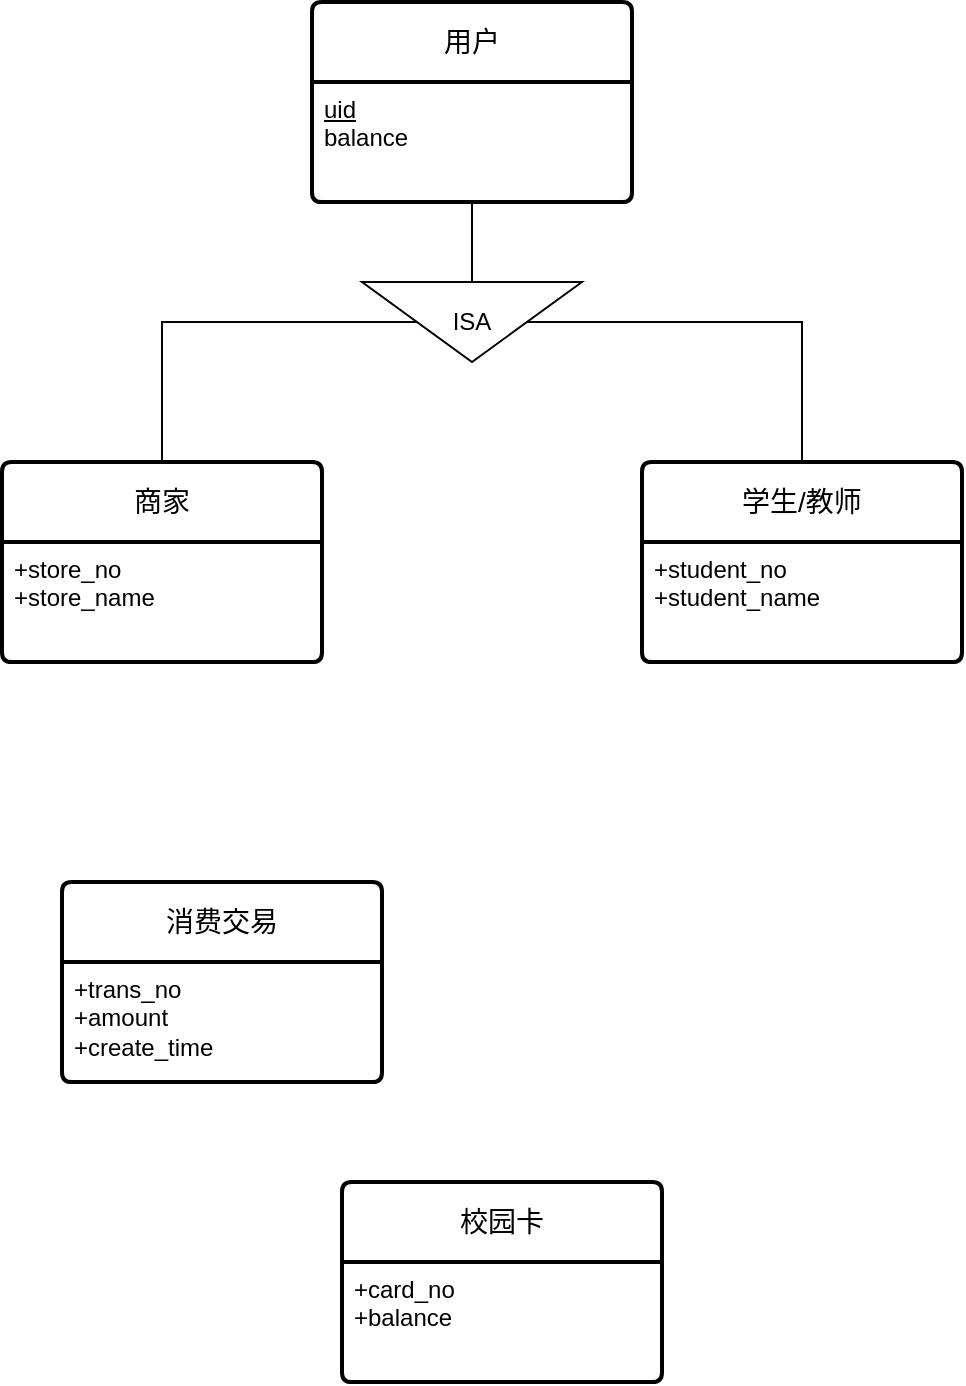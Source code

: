 <mxfile version="24.7.4">
  <diagram name="第 1 页" id="tQ-AfsL5KjRh9j0H5AqX">
    <mxGraphModel dx="796" dy="595" grid="1" gridSize="10" guides="1" tooltips="1" connect="1" arrows="1" fold="1" page="1" pageScale="1" pageWidth="827" pageHeight="1169" math="0" shadow="0">
      <root>
        <mxCell id="0" />
        <mxCell id="1" parent="0" />
        <mxCell id="bsNTXk9c0rtr0lj0yAxJ-3" value="商家" style="swimlane;childLayout=stackLayout;horizontal=1;startSize=40;horizontalStack=0;rounded=1;fontSize=14;fontStyle=0;strokeWidth=2;resizeParent=0;resizeLast=1;shadow=0;dashed=0;align=center;arcSize=4;whiteSpace=wrap;html=1;" vertex="1" parent="1">
          <mxGeometry x="120" y="340" width="160" height="100" as="geometry" />
        </mxCell>
        <mxCell id="bsNTXk9c0rtr0lj0yAxJ-4" value="+store_no&lt;br&gt;+store_name" style="align=left;strokeColor=none;fillColor=none;spacingLeft=4;fontSize=12;verticalAlign=top;resizable=0;rotatable=0;part=1;html=1;" vertex="1" parent="bsNTXk9c0rtr0lj0yAxJ-3">
          <mxGeometry y="40" width="160" height="60" as="geometry" />
        </mxCell>
        <mxCell id="bsNTXk9c0rtr0lj0yAxJ-5" value="校园卡" style="swimlane;childLayout=stackLayout;horizontal=1;startSize=40;horizontalStack=0;rounded=1;fontSize=14;fontStyle=0;strokeWidth=2;resizeParent=0;resizeLast=1;shadow=0;dashed=0;align=center;arcSize=4;whiteSpace=wrap;html=1;" vertex="1" parent="1">
          <mxGeometry x="290" y="700" width="160" height="100" as="geometry">
            <mxRectangle x="280" y="340" width="80" height="50" as="alternateBounds" />
          </mxGeometry>
        </mxCell>
        <mxCell id="bsNTXk9c0rtr0lj0yAxJ-6" value="+card_no&lt;br&gt;+balance" style="align=left;strokeColor=none;fillColor=none;spacingLeft=4;fontSize=12;verticalAlign=top;resizable=0;rotatable=0;part=1;html=1;" vertex="1" parent="bsNTXk9c0rtr0lj0yAxJ-5">
          <mxGeometry y="40" width="160" height="60" as="geometry" />
        </mxCell>
        <mxCell id="bsNTXk9c0rtr0lj0yAxJ-7" value="用户" style="swimlane;childLayout=stackLayout;horizontal=1;startSize=40;horizontalStack=0;rounded=1;fontSize=14;fontStyle=0;strokeWidth=2;resizeParent=0;resizeLast=1;shadow=0;dashed=0;align=center;arcSize=4;whiteSpace=wrap;html=1;" vertex="1" parent="1">
          <mxGeometry x="275" y="110" width="160" height="100" as="geometry">
            <mxRectangle x="280" y="340" width="80" height="50" as="alternateBounds" />
          </mxGeometry>
        </mxCell>
        <mxCell id="bsNTXk9c0rtr0lj0yAxJ-8" value="&lt;u&gt;uid&lt;/u&gt;&lt;br&gt;balance" style="align=left;strokeColor=none;fillColor=none;spacingLeft=4;fontSize=12;verticalAlign=top;resizable=0;rotatable=0;part=1;html=1;" vertex="1" parent="bsNTXk9c0rtr0lj0yAxJ-7">
          <mxGeometry y="40" width="160" height="60" as="geometry" />
        </mxCell>
        <mxCell id="bsNTXk9c0rtr0lj0yAxJ-9" value="学生/教师" style="swimlane;childLayout=stackLayout;horizontal=1;startSize=40;horizontalStack=0;rounded=1;fontSize=14;fontStyle=0;strokeWidth=2;resizeParent=0;resizeLast=1;shadow=0;dashed=0;align=center;arcSize=4;whiteSpace=wrap;html=1;" vertex="1" parent="1">
          <mxGeometry x="440" y="340" width="160" height="100" as="geometry" />
        </mxCell>
        <mxCell id="bsNTXk9c0rtr0lj0yAxJ-11" value="+student_no&lt;br&gt;+student_name" style="align=left;strokeColor=none;fillColor=none;spacingLeft=4;fontSize=12;verticalAlign=top;resizable=0;rotatable=0;part=1;html=1;" vertex="1" parent="bsNTXk9c0rtr0lj0yAxJ-9">
          <mxGeometry y="40" width="160" height="60" as="geometry" />
        </mxCell>
        <mxCell id="bsNTXk9c0rtr0lj0yAxJ-16" style="edgeStyle=orthogonalEdgeStyle;rounded=0;orthogonalLoop=1;jettySize=auto;html=1;exitX=0.5;exitY=1;exitDx=0;exitDy=0;entryX=0.5;entryY=0;entryDx=0;entryDy=0;curved=0;strokeColor=default;endArrow=none;endFill=0;" edge="1" parent="1" source="bsNTXk9c0rtr0lj0yAxJ-12" target="bsNTXk9c0rtr0lj0yAxJ-3">
          <mxGeometry relative="1" as="geometry" />
        </mxCell>
        <mxCell id="bsNTXk9c0rtr0lj0yAxJ-17" style="edgeStyle=orthogonalEdgeStyle;rounded=0;orthogonalLoop=1;jettySize=auto;html=1;exitX=0.5;exitY=0;exitDx=0;exitDy=0;entryX=0.5;entryY=0;entryDx=0;entryDy=0;endArrow=none;endFill=0;" edge="1" parent="1" source="bsNTXk9c0rtr0lj0yAxJ-12" target="bsNTXk9c0rtr0lj0yAxJ-9">
          <mxGeometry relative="1" as="geometry" />
        </mxCell>
        <mxCell id="bsNTXk9c0rtr0lj0yAxJ-12" value="ISA" style="triangle;whiteSpace=wrap;html=1;direction=south;" vertex="1" parent="1">
          <mxGeometry x="300" y="250" width="110" height="40" as="geometry" />
        </mxCell>
        <mxCell id="bsNTXk9c0rtr0lj0yAxJ-18" style="edgeStyle=orthogonalEdgeStyle;rounded=0;orthogonalLoop=1;jettySize=auto;html=1;exitX=0.5;exitY=1;exitDx=0;exitDy=0;entryX=0;entryY=0.5;entryDx=0;entryDy=0;endArrow=none;endFill=0;" edge="1" parent="1" source="bsNTXk9c0rtr0lj0yAxJ-8" target="bsNTXk9c0rtr0lj0yAxJ-12">
          <mxGeometry relative="1" as="geometry" />
        </mxCell>
        <mxCell id="bsNTXk9c0rtr0lj0yAxJ-19" value="消费交易" style="swimlane;childLayout=stackLayout;horizontal=1;startSize=40;horizontalStack=0;rounded=1;fontSize=14;fontStyle=0;strokeWidth=2;resizeParent=0;resizeLast=1;shadow=0;dashed=0;align=center;arcSize=4;whiteSpace=wrap;html=1;" vertex="1" parent="1">
          <mxGeometry x="150" y="550" width="160" height="100" as="geometry">
            <mxRectangle x="280" y="340" width="80" height="50" as="alternateBounds" />
          </mxGeometry>
        </mxCell>
        <mxCell id="bsNTXk9c0rtr0lj0yAxJ-20" value="+trans_no&lt;br&gt;+amount&lt;div&gt;+create_time&lt;/div&gt;" style="align=left;strokeColor=none;fillColor=none;spacingLeft=4;fontSize=12;verticalAlign=top;resizable=0;rotatable=0;part=1;html=1;" vertex="1" parent="bsNTXk9c0rtr0lj0yAxJ-19">
          <mxGeometry y="40" width="160" height="60" as="geometry" />
        </mxCell>
      </root>
    </mxGraphModel>
  </diagram>
</mxfile>

